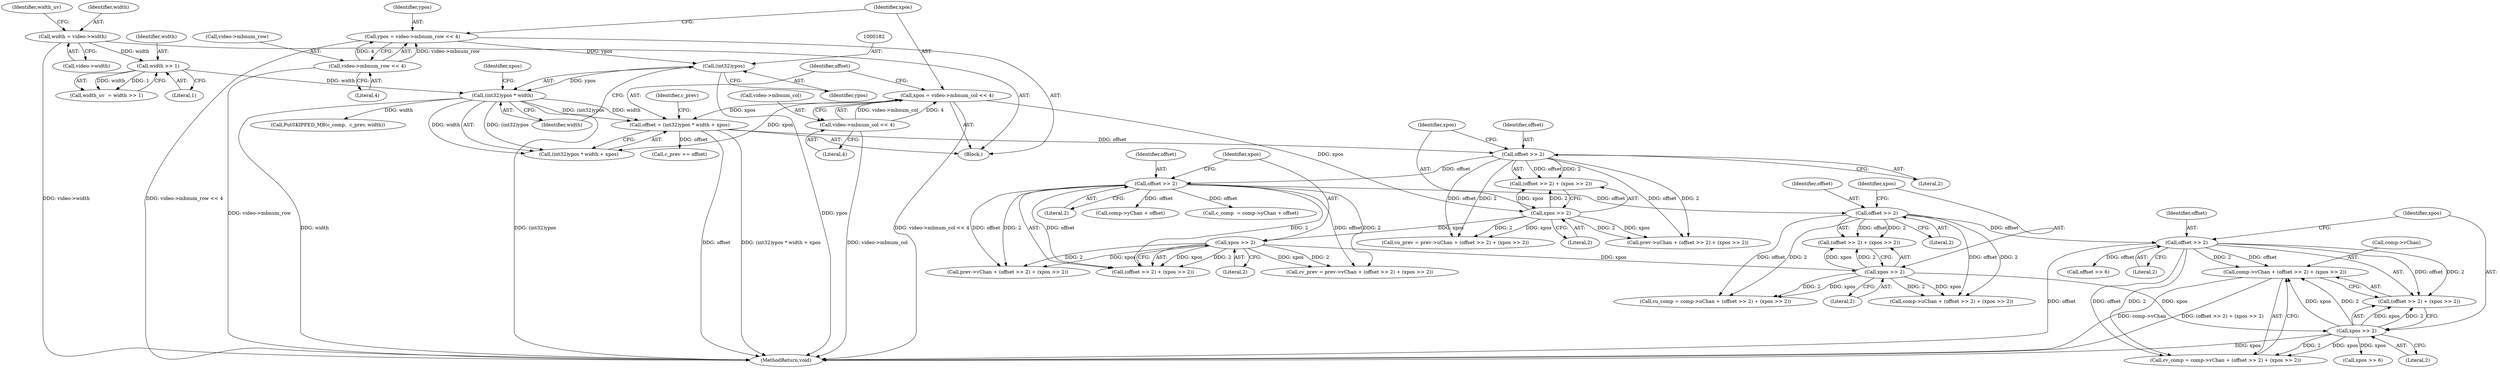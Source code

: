 digraph "0_Android_961e5ac5788b52304e64b9a509781beaf5201fb0_0@pointer" {
"1000257" [label="(Call,comp->vChan + (offset >> 2) + (xpos >> 2))"];
"1000262" [label="(Call,offset >> 2)"];
"1000249" [label="(Call,offset >> 2)"];
"1000224" [label="(Call,offset >> 2)"];
"1000211" [label="(Call,offset >> 2)"];
"1000177" [label="(Call,offset = (int32)ypos * width + xpos)"];
"1000180" [label="(Call,(int32)ypos * width)"];
"1000181" [label="(Call,(int32)ypos)"];
"1000163" [label="(Call,ypos = video->mbnum_row << 4)"];
"1000165" [label="(Call,video->mbnum_row << 4)"];
"1000160" [label="(Call,width >> 1)"];
"1000153" [label="(Call,width = video->width)"];
"1000170" [label="(Call,xpos = video->mbnum_col << 4)"];
"1000172" [label="(Call,video->mbnum_col << 4)"];
"1000265" [label="(Call,xpos >> 2)"];
"1000252" [label="(Call,xpos >> 2)"];
"1000227" [label="(Call,xpos >> 2)"];
"1000214" [label="(Call,xpos >> 2)"];
"1000154" [label="(Identifier,width)"];
"1000268" [label="(Call,PutSKIPPED_MB(c_comp,  c_prev, width))"];
"1000201" [label="(Call,c_prev += offset)"];
"1000228" [label="(Identifier,xpos)"];
"1000254" [label="(Literal,2)"];
"1000227" [label="(Call,xpos >> 2)"];
"1000217" [label="(Call,cv_prev = prev->vChan + (offset >> 2) + (xpos >> 2))"];
"1000185" [label="(Identifier,xpos)"];
"1000261" [label="(Call,(offset >> 2) + (xpos >> 2))"];
"1000112" [label="(Block,)"];
"1000401" [label="(MethodReturn,void)"];
"1000176" [label="(Literal,4)"];
"1000163" [label="(Call,ypos = video->mbnum_row << 4)"];
"1000249" [label="(Call,offset >> 2)"];
"1000253" [label="(Identifier,xpos)"];
"1000229" [label="(Literal,2)"];
"1000155" [label="(Call,video->width)"];
"1000169" [label="(Literal,4)"];
"1000294" [label="(Call,xpos >> 6)"];
"1000216" [label="(Literal,2)"];
"1000179" [label="(Call,(int32)ypos * width + xpos)"];
"1000211" [label="(Call,offset >> 2)"];
"1000224" [label="(Call,offset >> 2)"];
"1000226" [label="(Literal,2)"];
"1000170" [label="(Call,xpos = video->mbnum_col << 4)"];
"1000206" [label="(Call,prev->uChan + (offset >> 2) + (xpos >> 2))"];
"1000171" [label="(Identifier,xpos)"];
"1000225" [label="(Identifier,offset)"];
"1000237" [label="(Call,comp->yChan + offset)"];
"1000166" [label="(Call,video->mbnum_row)"];
"1000159" [label="(Identifier,width_uv)"];
"1000257" [label="(Call,comp->vChan + (offset >> 2) + (xpos >> 2))"];
"1000162" [label="(Literal,1)"];
"1000265" [label="(Call,xpos >> 2)"];
"1000187" [label="(Identifier,c_prev)"];
"1000235" [label="(Call,c_comp  = comp->yChan + offset)"];
"1000178" [label="(Identifier,offset)"];
"1000252" [label="(Call,xpos >> 2)"];
"1000262" [label="(Call,offset >> 2)"];
"1000219" [label="(Call,prev->vChan + (offset >> 2) + (xpos >> 2))"];
"1000213" [label="(Literal,2)"];
"1000180" [label="(Call,(int32)ypos * width)"];
"1000244" [label="(Call,comp->uChan + (offset >> 2) + (xpos >> 2))"];
"1000181" [label="(Call,(int32)ypos)"];
"1000161" [label="(Identifier,width)"];
"1000267" [label="(Literal,2)"];
"1000177" [label="(Call,offset = (int32)ypos * width + xpos)"];
"1000242" [label="(Call,cu_comp = comp->uChan + (offset >> 2) + (xpos >> 2))"];
"1000204" [label="(Call,cu_prev = prev->uChan + (offset >> 2) + (xpos >> 2))"];
"1000250" [label="(Identifier,offset)"];
"1000153" [label="(Call,width = video->width)"];
"1000290" [label="(Call,offset >> 6)"];
"1000248" [label="(Call,(offset >> 2) + (xpos >> 2))"];
"1000160" [label="(Call,width >> 1)"];
"1000264" [label="(Literal,2)"];
"1000164" [label="(Identifier,ypos)"];
"1000173" [label="(Call,video->mbnum_col)"];
"1000258" [label="(Call,comp->vChan)"];
"1000212" [label="(Identifier,offset)"];
"1000165" [label="(Call,video->mbnum_row << 4)"];
"1000215" [label="(Identifier,xpos)"];
"1000255" [label="(Call,cv_comp = comp->vChan + (offset >> 2) + (xpos >> 2))"];
"1000266" [label="(Identifier,xpos)"];
"1000263" [label="(Identifier,offset)"];
"1000184" [label="(Identifier,width)"];
"1000158" [label="(Call,width_uv  = width >> 1)"];
"1000223" [label="(Call,(offset >> 2) + (xpos >> 2))"];
"1000210" [label="(Call,(offset >> 2) + (xpos >> 2))"];
"1000183" [label="(Identifier,ypos)"];
"1000214" [label="(Call,xpos >> 2)"];
"1000251" [label="(Literal,2)"];
"1000172" [label="(Call,video->mbnum_col << 4)"];
"1000257" -> "1000255"  [label="AST: "];
"1000257" -> "1000261"  [label="CFG: "];
"1000258" -> "1000257"  [label="AST: "];
"1000261" -> "1000257"  [label="AST: "];
"1000255" -> "1000257"  [label="CFG: "];
"1000257" -> "1000401"  [label="DDG: comp->vChan"];
"1000257" -> "1000401"  [label="DDG: (offset >> 2) + (xpos >> 2)"];
"1000262" -> "1000257"  [label="DDG: offset"];
"1000262" -> "1000257"  [label="DDG: 2"];
"1000265" -> "1000257"  [label="DDG: xpos"];
"1000265" -> "1000257"  [label="DDG: 2"];
"1000262" -> "1000261"  [label="AST: "];
"1000262" -> "1000264"  [label="CFG: "];
"1000263" -> "1000262"  [label="AST: "];
"1000264" -> "1000262"  [label="AST: "];
"1000266" -> "1000262"  [label="CFG: "];
"1000262" -> "1000401"  [label="DDG: offset"];
"1000262" -> "1000255"  [label="DDG: offset"];
"1000262" -> "1000255"  [label="DDG: 2"];
"1000262" -> "1000261"  [label="DDG: offset"];
"1000262" -> "1000261"  [label="DDG: 2"];
"1000249" -> "1000262"  [label="DDG: offset"];
"1000262" -> "1000290"  [label="DDG: offset"];
"1000249" -> "1000248"  [label="AST: "];
"1000249" -> "1000251"  [label="CFG: "];
"1000250" -> "1000249"  [label="AST: "];
"1000251" -> "1000249"  [label="AST: "];
"1000253" -> "1000249"  [label="CFG: "];
"1000249" -> "1000242"  [label="DDG: offset"];
"1000249" -> "1000242"  [label="DDG: 2"];
"1000249" -> "1000244"  [label="DDG: offset"];
"1000249" -> "1000244"  [label="DDG: 2"];
"1000249" -> "1000248"  [label="DDG: offset"];
"1000249" -> "1000248"  [label="DDG: 2"];
"1000224" -> "1000249"  [label="DDG: offset"];
"1000224" -> "1000223"  [label="AST: "];
"1000224" -> "1000226"  [label="CFG: "];
"1000225" -> "1000224"  [label="AST: "];
"1000226" -> "1000224"  [label="AST: "];
"1000228" -> "1000224"  [label="CFG: "];
"1000224" -> "1000217"  [label="DDG: offset"];
"1000224" -> "1000217"  [label="DDG: 2"];
"1000224" -> "1000219"  [label="DDG: offset"];
"1000224" -> "1000219"  [label="DDG: 2"];
"1000224" -> "1000223"  [label="DDG: offset"];
"1000224" -> "1000223"  [label="DDG: 2"];
"1000211" -> "1000224"  [label="DDG: offset"];
"1000224" -> "1000235"  [label="DDG: offset"];
"1000224" -> "1000237"  [label="DDG: offset"];
"1000211" -> "1000210"  [label="AST: "];
"1000211" -> "1000213"  [label="CFG: "];
"1000212" -> "1000211"  [label="AST: "];
"1000213" -> "1000211"  [label="AST: "];
"1000215" -> "1000211"  [label="CFG: "];
"1000211" -> "1000204"  [label="DDG: offset"];
"1000211" -> "1000204"  [label="DDG: 2"];
"1000211" -> "1000206"  [label="DDG: offset"];
"1000211" -> "1000206"  [label="DDG: 2"];
"1000211" -> "1000210"  [label="DDG: offset"];
"1000211" -> "1000210"  [label="DDG: 2"];
"1000177" -> "1000211"  [label="DDG: offset"];
"1000177" -> "1000112"  [label="AST: "];
"1000177" -> "1000179"  [label="CFG: "];
"1000178" -> "1000177"  [label="AST: "];
"1000179" -> "1000177"  [label="AST: "];
"1000187" -> "1000177"  [label="CFG: "];
"1000177" -> "1000401"  [label="DDG: offset"];
"1000177" -> "1000401"  [label="DDG: (int32)ypos * width + xpos"];
"1000180" -> "1000177"  [label="DDG: (int32)ypos"];
"1000180" -> "1000177"  [label="DDG: width"];
"1000170" -> "1000177"  [label="DDG: xpos"];
"1000177" -> "1000201"  [label="DDG: offset"];
"1000180" -> "1000179"  [label="AST: "];
"1000180" -> "1000184"  [label="CFG: "];
"1000181" -> "1000180"  [label="AST: "];
"1000184" -> "1000180"  [label="AST: "];
"1000185" -> "1000180"  [label="CFG: "];
"1000180" -> "1000401"  [label="DDG: width"];
"1000180" -> "1000401"  [label="DDG: (int32)ypos"];
"1000180" -> "1000179"  [label="DDG: (int32)ypos"];
"1000180" -> "1000179"  [label="DDG: width"];
"1000181" -> "1000180"  [label="DDG: ypos"];
"1000160" -> "1000180"  [label="DDG: width"];
"1000180" -> "1000268"  [label="DDG: width"];
"1000181" -> "1000183"  [label="CFG: "];
"1000182" -> "1000181"  [label="AST: "];
"1000183" -> "1000181"  [label="AST: "];
"1000184" -> "1000181"  [label="CFG: "];
"1000181" -> "1000401"  [label="DDG: ypos"];
"1000163" -> "1000181"  [label="DDG: ypos"];
"1000163" -> "1000112"  [label="AST: "];
"1000163" -> "1000165"  [label="CFG: "];
"1000164" -> "1000163"  [label="AST: "];
"1000165" -> "1000163"  [label="AST: "];
"1000171" -> "1000163"  [label="CFG: "];
"1000163" -> "1000401"  [label="DDG: video->mbnum_row << 4"];
"1000165" -> "1000163"  [label="DDG: video->mbnum_row"];
"1000165" -> "1000163"  [label="DDG: 4"];
"1000165" -> "1000169"  [label="CFG: "];
"1000166" -> "1000165"  [label="AST: "];
"1000169" -> "1000165"  [label="AST: "];
"1000165" -> "1000401"  [label="DDG: video->mbnum_row"];
"1000160" -> "1000158"  [label="AST: "];
"1000160" -> "1000162"  [label="CFG: "];
"1000161" -> "1000160"  [label="AST: "];
"1000162" -> "1000160"  [label="AST: "];
"1000158" -> "1000160"  [label="CFG: "];
"1000160" -> "1000158"  [label="DDG: width"];
"1000160" -> "1000158"  [label="DDG: 1"];
"1000153" -> "1000160"  [label="DDG: width"];
"1000153" -> "1000112"  [label="AST: "];
"1000153" -> "1000155"  [label="CFG: "];
"1000154" -> "1000153"  [label="AST: "];
"1000155" -> "1000153"  [label="AST: "];
"1000159" -> "1000153"  [label="CFG: "];
"1000153" -> "1000401"  [label="DDG: video->width"];
"1000170" -> "1000112"  [label="AST: "];
"1000170" -> "1000172"  [label="CFG: "];
"1000171" -> "1000170"  [label="AST: "];
"1000172" -> "1000170"  [label="AST: "];
"1000178" -> "1000170"  [label="CFG: "];
"1000170" -> "1000401"  [label="DDG: video->mbnum_col << 4"];
"1000172" -> "1000170"  [label="DDG: video->mbnum_col"];
"1000172" -> "1000170"  [label="DDG: 4"];
"1000170" -> "1000179"  [label="DDG: xpos"];
"1000170" -> "1000214"  [label="DDG: xpos"];
"1000172" -> "1000176"  [label="CFG: "];
"1000173" -> "1000172"  [label="AST: "];
"1000176" -> "1000172"  [label="AST: "];
"1000172" -> "1000401"  [label="DDG: video->mbnum_col"];
"1000265" -> "1000261"  [label="AST: "];
"1000265" -> "1000267"  [label="CFG: "];
"1000266" -> "1000265"  [label="AST: "];
"1000267" -> "1000265"  [label="AST: "];
"1000261" -> "1000265"  [label="CFG: "];
"1000265" -> "1000401"  [label="DDG: xpos"];
"1000265" -> "1000255"  [label="DDG: xpos"];
"1000265" -> "1000255"  [label="DDG: 2"];
"1000265" -> "1000261"  [label="DDG: xpos"];
"1000265" -> "1000261"  [label="DDG: 2"];
"1000252" -> "1000265"  [label="DDG: xpos"];
"1000265" -> "1000294"  [label="DDG: xpos"];
"1000252" -> "1000248"  [label="AST: "];
"1000252" -> "1000254"  [label="CFG: "];
"1000253" -> "1000252"  [label="AST: "];
"1000254" -> "1000252"  [label="AST: "];
"1000248" -> "1000252"  [label="CFG: "];
"1000252" -> "1000242"  [label="DDG: xpos"];
"1000252" -> "1000242"  [label="DDG: 2"];
"1000252" -> "1000244"  [label="DDG: xpos"];
"1000252" -> "1000244"  [label="DDG: 2"];
"1000252" -> "1000248"  [label="DDG: xpos"];
"1000252" -> "1000248"  [label="DDG: 2"];
"1000227" -> "1000252"  [label="DDG: xpos"];
"1000227" -> "1000223"  [label="AST: "];
"1000227" -> "1000229"  [label="CFG: "];
"1000228" -> "1000227"  [label="AST: "];
"1000229" -> "1000227"  [label="AST: "];
"1000223" -> "1000227"  [label="CFG: "];
"1000227" -> "1000217"  [label="DDG: xpos"];
"1000227" -> "1000217"  [label="DDG: 2"];
"1000227" -> "1000219"  [label="DDG: xpos"];
"1000227" -> "1000219"  [label="DDG: 2"];
"1000227" -> "1000223"  [label="DDG: xpos"];
"1000227" -> "1000223"  [label="DDG: 2"];
"1000214" -> "1000227"  [label="DDG: xpos"];
"1000214" -> "1000210"  [label="AST: "];
"1000214" -> "1000216"  [label="CFG: "];
"1000215" -> "1000214"  [label="AST: "];
"1000216" -> "1000214"  [label="AST: "];
"1000210" -> "1000214"  [label="CFG: "];
"1000214" -> "1000204"  [label="DDG: xpos"];
"1000214" -> "1000204"  [label="DDG: 2"];
"1000214" -> "1000206"  [label="DDG: xpos"];
"1000214" -> "1000206"  [label="DDG: 2"];
"1000214" -> "1000210"  [label="DDG: xpos"];
"1000214" -> "1000210"  [label="DDG: 2"];
}
